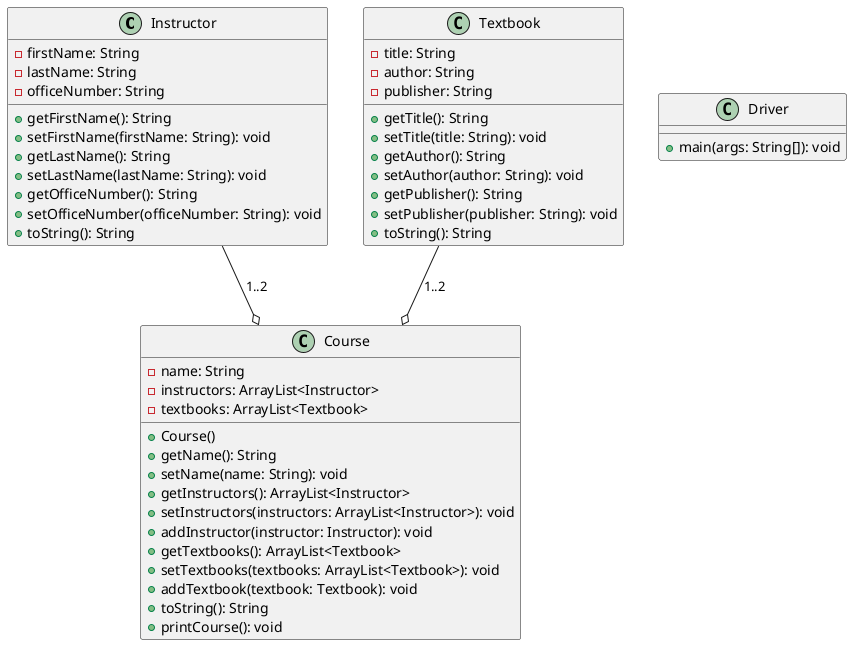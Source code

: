 @startuml

class Instructor {
  - firstName: String
  - lastName: String
  - officeNumber: String

  + getFirstName(): String
  + setFirstName(firstName: String): void
  + getLastName(): String
  + setLastName(lastName: String): void
  + getOfficeNumber(): String
  + setOfficeNumber(officeNumber: String): void
  + toString(): String
}

class Textbook {
  - title: String
  - author: String
  - publisher: String

  + getTitle(): String
  + setTitle(title: String): void
  + getAuthor(): String
  + setAuthor(author: String): void
  + getPublisher(): String
  + setPublisher(publisher: String): void
  + toString(): String
}

class Course {
  - name: String
  - instructors: ArrayList<Instructor>
  - textbooks: ArrayList<Textbook>

  + Course()
  + getName(): String
  + setName(name: String): void
  + getInstructors(): ArrayList<Instructor>
  + setInstructors(instructors: ArrayList<Instructor>): void
  + addInstructor(instructor: Instructor): void
  + getTextbooks(): ArrayList<Textbook>
  + setTextbooks(textbooks: ArrayList<Textbook>): void
  + addTextbook(textbook: Textbook): void
  + toString(): String
  + printCourse(): void
}

class Driver {
  + main(args: String[]): void
}

Instructor --o Course : "1..2"
Textbook --o Course : "1..2"

@enduml

